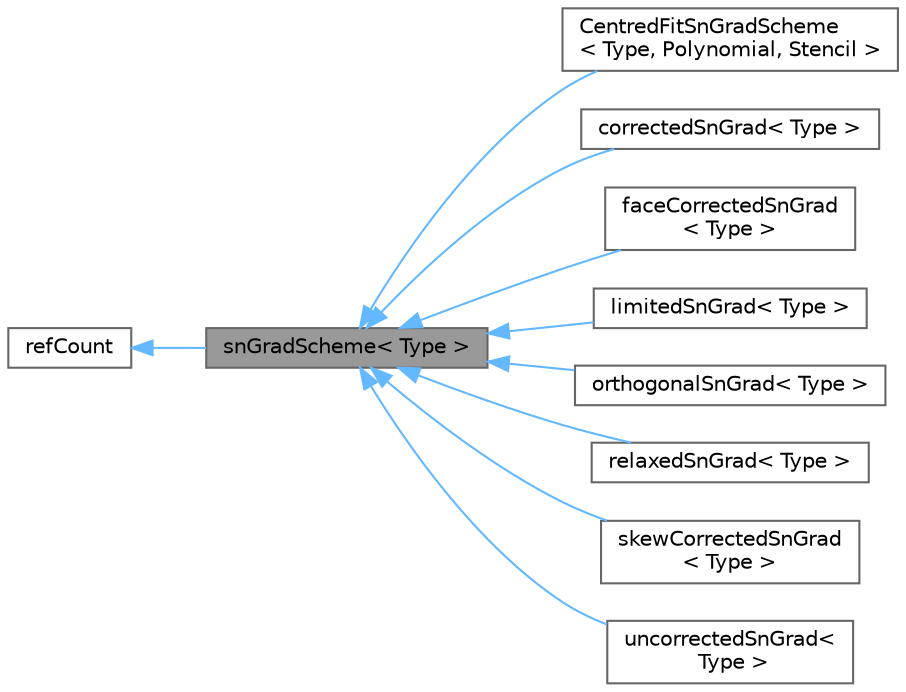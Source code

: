 digraph "snGradScheme&lt; Type &gt;"
{
 // LATEX_PDF_SIZE
  bgcolor="transparent";
  edge [fontname=Helvetica,fontsize=10,labelfontname=Helvetica,labelfontsize=10];
  node [fontname=Helvetica,fontsize=10,shape=box,height=0.2,width=0.4];
  rankdir="LR";
  Node1 [id="Node000001",label="snGradScheme\< Type \>",height=0.2,width=0.4,color="gray40", fillcolor="grey60", style="filled", fontcolor="black",tooltip="Abstract base class for runtime selected snGrad surface normal gradient schemes."];
  Node2 -> Node1 [id="edge1_Node000001_Node000002",dir="back",color="steelblue1",style="solid",tooltip=" "];
  Node2 [id="Node000002",label="refCount",height=0.2,width=0.4,color="gray40", fillcolor="white", style="filled",URL="$classFoam_1_1refCount.html",tooltip="Reference counter for various OpenFOAM components."];
  Node1 -> Node3 [id="edge2_Node000001_Node000003",dir="back",color="steelblue1",style="solid",tooltip=" "];
  Node3 [id="Node000003",label="CentredFitSnGradScheme\l\< Type, Polynomial, Stencil \>",height=0.2,width=0.4,color="gray40", fillcolor="white", style="filled",URL="$classFoam_1_1fv_1_1CentredFitSnGradScheme.html",tooltip=" "];
  Node1 -> Node4 [id="edge3_Node000001_Node000004",dir="back",color="steelblue1",style="solid",tooltip=" "];
  Node4 [id="Node000004",label="correctedSnGrad\< Type \>",height=0.2,width=0.4,color="gray40", fillcolor="white", style="filled",URL="$classFoam_1_1fv_1_1correctedSnGrad.html",tooltip="Surface gradient scheme with full explicit non-orthogonal correction."];
  Node1 -> Node5 [id="edge4_Node000001_Node000005",dir="back",color="steelblue1",style="solid",tooltip=" "];
  Node5 [id="Node000005",label="faceCorrectedSnGrad\l\< Type \>",height=0.2,width=0.4,color="gray40", fillcolor="white", style="filled",URL="$classFoam_1_1fv_1_1faceCorrectedSnGrad.html",tooltip="Surface gradient scheme with full explicit non-orthogonal correction."];
  Node1 -> Node6 [id="edge5_Node000001_Node000006",dir="back",color="steelblue1",style="solid",tooltip=" "];
  Node6 [id="Node000006",label="limitedSnGrad\< Type \>",height=0.2,width=0.4,color="gray40", fillcolor="white", style="filled",URL="$classFoam_1_1fv_1_1limitedSnGrad.html",tooltip="Surface gradient scheme with limited explicit non-orthogonal correction."];
  Node1 -> Node7 [id="edge6_Node000001_Node000007",dir="back",color="steelblue1",style="solid",tooltip=" "];
  Node7 [id="Node000007",label="orthogonalSnGrad\< Type \>",height=0.2,width=0.4,color="gray40", fillcolor="white", style="filled",URL="$classFoam_1_1fv_1_1orthogonalSnGrad.html",tooltip="Surface gradient scheme with no non-orthogonal correction."];
  Node1 -> Node8 [id="edge7_Node000001_Node000008",dir="back",color="steelblue1",style="solid",tooltip=" "];
  Node8 [id="Node000008",label="relaxedSnGrad\< Type \>",height=0.2,width=0.4,color="gray40", fillcolor="white", style="filled",URL="$classFoam_1_1fv_1_1relaxedSnGrad.html",tooltip="Surface gradient scheme with under-/over-relaxed full or limited explicit non-orthogonal correction."];
  Node1 -> Node9 [id="edge8_Node000001_Node000009",dir="back",color="steelblue1",style="solid",tooltip=" "];
  Node9 [id="Node000009",label="skewCorrectedSnGrad\l\< Type \>",height=0.2,width=0.4,color="gray40", fillcolor="white", style="filled",URL="$classFoam_1_1fv_1_1skewCorrectedSnGrad.html",tooltip="Surface gradient scheme with skewness and full explicit non-orthogonal corrections."];
  Node1 -> Node10 [id="edge9_Node000001_Node000010",dir="back",color="steelblue1",style="solid",tooltip=" "];
  Node10 [id="Node000010",label="uncorrectedSnGrad\<\l Type \>",height=0.2,width=0.4,color="gray40", fillcolor="white", style="filled",URL="$classFoam_1_1fv_1_1uncorrectedSnGrad.html",tooltip="Surface gradient scheme with no non-orthogonal correction."];
}
